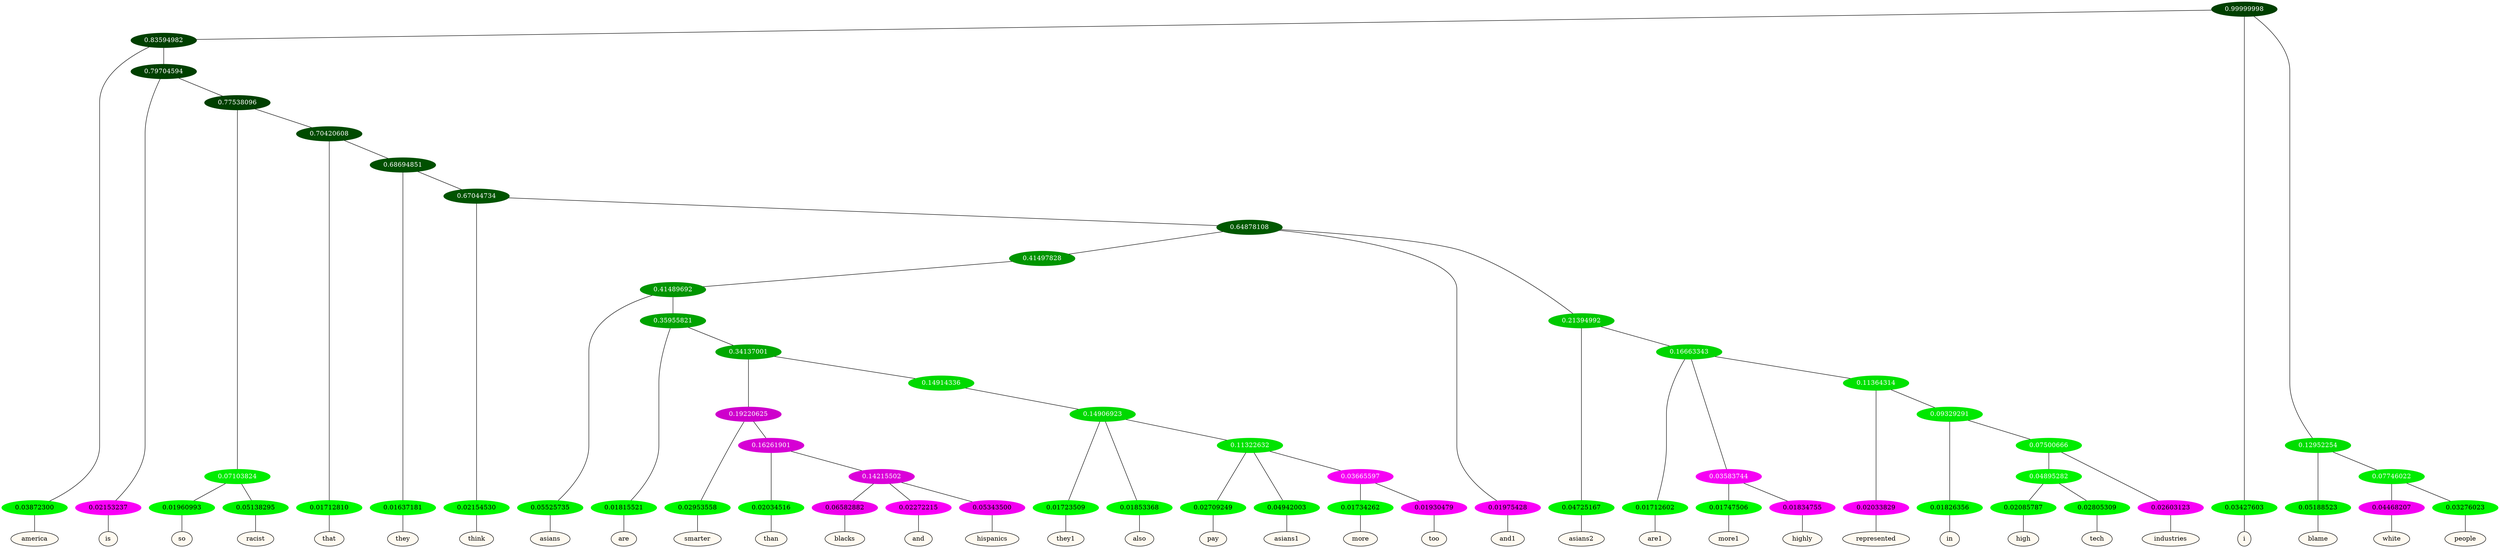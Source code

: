 graph {
	node [format=png height=0.15 nodesep=0.001 ordering=out overlap=prism overlap_scaling=0.01 ranksep=0.001 ratio=0.2 style=filled width=0.15]
	{
		rank=same
		a_w_4 [label=america color=black fillcolor=floralwhite style="filled,solid"]
		a_w_8 [label=is color=black fillcolor=floralwhite style="filled,solid"]
		a_w_14 [label=so color=black fillcolor=floralwhite style="filled,solid"]
		a_w_15 [label=racist color=black fillcolor=floralwhite style="filled,solid"]
		a_w_16 [label=that color=black fillcolor=floralwhite style="filled,solid"]
		a_w_18 [label=they color=black fillcolor=floralwhite style="filled,solid"]
		a_w_20 [label=think color=black fillcolor=floralwhite style="filled,solid"]
		a_w_28 [label=asians color=black fillcolor=floralwhite style="filled,solid"]
		a_w_33 [label=are color=black fillcolor=floralwhite style="filled,solid"]
		a_w_43 [label=smarter color=black fillcolor=floralwhite style="filled,solid"]
		a_w_48 [label=than color=black fillcolor=floralwhite style="filled,solid"]
		a_w_55 [label=blacks color=black fillcolor=floralwhite style="filled,solid"]
		a_w_56 [label=and color=black fillcolor=floralwhite style="filled,solid"]
		a_w_57 [label=hispanics color=black fillcolor=floralwhite style="filled,solid"]
		a_w_50 [label=they1 color=black fillcolor=floralwhite style="filled,solid"]
		a_w_51 [label=also color=black fillcolor=floralwhite style="filled,solid"]
		a_w_58 [label=pay color=black fillcolor=floralwhite style="filled,solid"]
		a_w_59 [label=asians1 color=black fillcolor=floralwhite style="filled,solid"]
		a_w_61 [label=more color=black fillcolor=floralwhite style="filled,solid"]
		a_w_62 [label=too color=black fillcolor=floralwhite style="filled,solid"]
		a_w_23 [label=and1 color=black fillcolor=floralwhite style="filled,solid"]
		a_w_26 [label=asians2 color=black fillcolor=floralwhite style="filled,solid"]
		a_w_30 [label=are1 color=black fillcolor=floralwhite style="filled,solid"]
		a_w_35 [label=more1 color=black fillcolor=floralwhite style="filled,solid"]
		a_w_36 [label=highly color=black fillcolor=floralwhite style="filled,solid"]
		a_w_37 [label=represented color=black fillcolor=floralwhite style="filled,solid"]
		a_w_41 [label=in color=black fillcolor=floralwhite style="filled,solid"]
		a_w_53 [label=high color=black fillcolor=floralwhite style="filled,solid"]
		a_w_54 [label=tech color=black fillcolor=floralwhite style="filled,solid"]
		a_w_47 [label=industries color=black fillcolor=floralwhite style="filled,solid"]
		a_w_2 [label=i color=black fillcolor=floralwhite style="filled,solid"]
		a_w_6 [label=blame color=black fillcolor=floralwhite style="filled,solid"]
		a_w_10 [label=white color=black fillcolor=floralwhite style="filled,solid"]
		a_w_11 [label=people color=black fillcolor=floralwhite style="filled,solid"]
	}
	a_n_4 -- a_w_4
	a_n_8 -- a_w_8
	a_n_14 -- a_w_14
	a_n_15 -- a_w_15
	a_n_16 -- a_w_16
	a_n_18 -- a_w_18
	a_n_20 -- a_w_20
	a_n_28 -- a_w_28
	a_n_33 -- a_w_33
	a_n_43 -- a_w_43
	a_n_48 -- a_w_48
	a_n_55 -- a_w_55
	a_n_56 -- a_w_56
	a_n_57 -- a_w_57
	a_n_50 -- a_w_50
	a_n_51 -- a_w_51
	a_n_58 -- a_w_58
	a_n_59 -- a_w_59
	a_n_61 -- a_w_61
	a_n_62 -- a_w_62
	a_n_23 -- a_w_23
	a_n_26 -- a_w_26
	a_n_30 -- a_w_30
	a_n_35 -- a_w_35
	a_n_36 -- a_w_36
	a_n_37 -- a_w_37
	a_n_41 -- a_w_41
	a_n_53 -- a_w_53
	a_n_54 -- a_w_54
	a_n_47 -- a_w_47
	a_n_2 -- a_w_2
	a_n_6 -- a_w_6
	a_n_10 -- a_w_10
	a_n_11 -- a_w_11
	{
		rank=same
		a_n_4 [label=0.03872300 color="0.334 1.000 0.961" fontcolor=black]
		a_n_8 [label=0.02153237 color="0.835 1.000 0.978" fontcolor=black]
		a_n_14 [label=0.01960993 color="0.334 1.000 0.980" fontcolor=black]
		a_n_15 [label=0.05138295 color="0.334 1.000 0.949" fontcolor=black]
		a_n_16 [label=0.01712810 color="0.334 1.000 0.983" fontcolor=black]
		a_n_18 [label=0.01637181 color="0.334 1.000 0.984" fontcolor=black]
		a_n_20 [label=0.02154530 color="0.334 1.000 0.978" fontcolor=black]
		a_n_28 [label=0.05525735 color="0.334 1.000 0.945" fontcolor=black]
		a_n_33 [label=0.01815521 color="0.334 1.000 0.982" fontcolor=black]
		a_n_43 [label=0.02953558 color="0.334 1.000 0.970" fontcolor=black]
		a_n_48 [label=0.02034516 color="0.334 1.000 0.980" fontcolor=black]
		a_n_55 [label=0.06582882 color="0.835 1.000 0.934" fontcolor=black]
		a_n_56 [label=0.02272215 color="0.835 1.000 0.977" fontcolor=black]
		a_n_57 [label=0.05343500 color="0.835 1.000 0.947" fontcolor=black]
		a_n_50 [label=0.01723509 color="0.334 1.000 0.983" fontcolor=black]
		a_n_51 [label=0.01853368 color="0.334 1.000 0.981" fontcolor=black]
		a_n_58 [label=0.02709249 color="0.334 1.000 0.973" fontcolor=black]
		a_n_59 [label=0.04942003 color="0.334 1.000 0.951" fontcolor=black]
		a_n_61 [label=0.01734262 color="0.334 1.000 0.983" fontcolor=black]
		a_n_62 [label=0.01930479 color="0.835 1.000 0.981" fontcolor=black]
		a_n_23 [label=0.01975428 color="0.835 1.000 0.980" fontcolor=black]
		a_n_26 [label=0.04725167 color="0.334 1.000 0.953" fontcolor=black]
		a_n_30 [label=0.01712602 color="0.334 1.000 0.983" fontcolor=black]
		a_n_35 [label=0.01747506 color="0.334 1.000 0.983" fontcolor=black]
		a_n_36 [label=0.01834755 color="0.835 1.000 0.982" fontcolor=black]
		a_n_37 [label=0.02033829 color="0.835 1.000 0.980" fontcolor=black]
		a_n_41 [label=0.01826356 color="0.334 1.000 0.982" fontcolor=black]
		a_n_53 [label=0.02085787 color="0.334 1.000 0.979" fontcolor=black]
		a_n_54 [label=0.02805309 color="0.334 1.000 0.972" fontcolor=black]
		a_n_47 [label=0.02603123 color="0.835 1.000 0.974" fontcolor=black]
		a_n_2 [label=0.03427603 color="0.334 1.000 0.966" fontcolor=black]
		a_n_6 [label=0.05188523 color="0.334 1.000 0.948" fontcolor=black]
		a_n_10 [label=0.04468207 color="0.835 1.000 0.955" fontcolor=black]
		a_n_11 [label=0.03276023 color="0.334 1.000 0.967" fontcolor=black]
	}
	a_n_0 [label=0.99999998 color="0.334 1.000 0.250" fontcolor=grey99]
	a_n_1 [label=0.83594982 color="0.334 1.000 0.250" fontcolor=grey99]
	a_n_0 -- a_n_1
	a_n_0 -- a_n_2
	a_n_3 [label=0.12952254 color="0.334 1.000 0.870" fontcolor=grey99]
	a_n_0 -- a_n_3
	a_n_1 -- a_n_4
	a_n_5 [label=0.79704594 color="0.334 1.000 0.250" fontcolor=grey99]
	a_n_1 -- a_n_5
	a_n_3 -- a_n_6
	a_n_7 [label=0.07746022 color="0.334 1.000 0.923" fontcolor=grey99]
	a_n_3 -- a_n_7
	a_n_5 -- a_n_8
	a_n_9 [label=0.77538096 color="0.334 1.000 0.250" fontcolor=grey99]
	a_n_5 -- a_n_9
	a_n_7 -- a_n_10
	a_n_7 -- a_n_11
	a_n_12 [label=0.07103824 color="0.334 1.000 0.929" fontcolor=grey99]
	a_n_9 -- a_n_12
	a_n_13 [label=0.70420608 color="0.334 1.000 0.296" fontcolor=grey99]
	a_n_9 -- a_n_13
	a_n_12 -- a_n_14
	a_n_12 -- a_n_15
	a_n_13 -- a_n_16
	a_n_17 [label=0.68694851 color="0.334 1.000 0.313" fontcolor=grey99]
	a_n_13 -- a_n_17
	a_n_17 -- a_n_18
	a_n_19 [label=0.67044734 color="0.334 1.000 0.330" fontcolor=grey99]
	a_n_17 -- a_n_19
	a_n_19 -- a_n_20
	a_n_21 [label=0.64878108 color="0.334 1.000 0.351" fontcolor=grey99]
	a_n_19 -- a_n_21
	a_n_22 [label=0.41497828 color="0.334 1.000 0.585" fontcolor=grey99]
	a_n_21 -- a_n_22
	a_n_21 -- a_n_23
	a_n_24 [label=0.21394992 color="0.334 1.000 0.786" fontcolor=grey99]
	a_n_21 -- a_n_24
	a_n_25 [label=0.41489692 color="0.334 1.000 0.585" fontcolor=grey99]
	a_n_22 -- a_n_25
	a_n_24 -- a_n_26
	a_n_27 [label=0.16663343 color="0.334 1.000 0.833" fontcolor=grey99]
	a_n_24 -- a_n_27
	a_n_25 -- a_n_28
	a_n_29 [label=0.35955821 color="0.334 1.000 0.640" fontcolor=grey99]
	a_n_25 -- a_n_29
	a_n_27 -- a_n_30
	a_n_31 [label=0.03583744 color="0.835 1.000 0.964" fontcolor=grey99]
	a_n_27 -- a_n_31
	a_n_32 [label=0.11364314 color="0.334 1.000 0.886" fontcolor=grey99]
	a_n_27 -- a_n_32
	a_n_29 -- a_n_33
	a_n_34 [label=0.34137001 color="0.334 1.000 0.659" fontcolor=grey99]
	a_n_29 -- a_n_34
	a_n_31 -- a_n_35
	a_n_31 -- a_n_36
	a_n_32 -- a_n_37
	a_n_38 [label=0.09329291 color="0.334 1.000 0.907" fontcolor=grey99]
	a_n_32 -- a_n_38
	a_n_39 [label=0.19220625 color="0.835 1.000 0.808" fontcolor=grey99]
	a_n_34 -- a_n_39
	a_n_40 [label=0.14914336 color="0.334 1.000 0.851" fontcolor=grey99]
	a_n_34 -- a_n_40
	a_n_38 -- a_n_41
	a_n_42 [label=0.07500666 color="0.334 1.000 0.925" fontcolor=grey99]
	a_n_38 -- a_n_42
	a_n_39 -- a_n_43
	a_n_44 [label=0.16261901 color="0.835 1.000 0.837" fontcolor=grey99]
	a_n_39 -- a_n_44
	a_n_45 [label=0.14906923 color="0.334 1.000 0.851" fontcolor=grey99]
	a_n_40 -- a_n_45
	a_n_46 [label=0.04895282 color="0.334 1.000 0.951" fontcolor=grey99]
	a_n_42 -- a_n_46
	a_n_42 -- a_n_47
	a_n_44 -- a_n_48
	a_n_49 [label=0.14215502 color="0.835 1.000 0.858" fontcolor=grey99]
	a_n_44 -- a_n_49
	a_n_45 -- a_n_50
	a_n_45 -- a_n_51
	a_n_52 [label=0.11322632 color="0.334 1.000 0.887" fontcolor=grey99]
	a_n_45 -- a_n_52
	a_n_46 -- a_n_53
	a_n_46 -- a_n_54
	a_n_49 -- a_n_55
	a_n_49 -- a_n_56
	a_n_49 -- a_n_57
	a_n_52 -- a_n_58
	a_n_52 -- a_n_59
	a_n_60 [label=0.03665597 color="0.835 1.000 0.963" fontcolor=grey99]
	a_n_52 -- a_n_60
	a_n_60 -- a_n_61
	a_n_60 -- a_n_62
}
